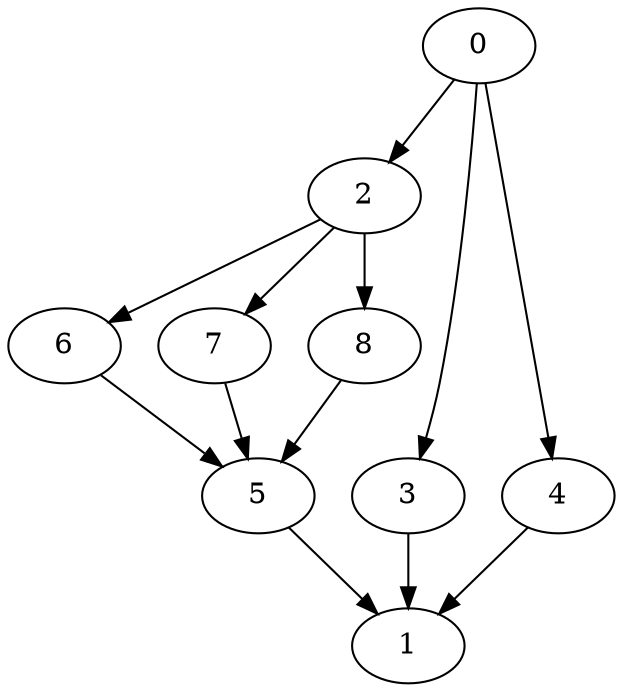 digraph "SeriesParallel-MaxBf-3_Nodes_9_CCR_10.0_weightType_Random" {
	0	 [weight="10"];
	2	 [weight="6"];
	0 -> 2	 [weight="51"];
	3	 [weight="7"];
	0 -> 3	 [weight="22"];
	4	 [weight="5"];
	0 -> 4	 [weight="44"];
	1	 [weight="7"];
	6	 [weight="2"];
	2 -> 6	 [weight="59"];
	7	 [weight="2"];
	2 -> 7	 [weight="15"];
	8	 [weight="7"];
	2 -> 8	 [weight="59"];
	3 -> 1	 [weight="59"];
	4 -> 1	 [weight="66"];
	5	 [weight="9"];
	5 -> 1	 [weight="37"];
	6 -> 5	 [weight="22"];
	7 -> 5	 [weight="59"];
	8 -> 5	 [weight="59"];
}
